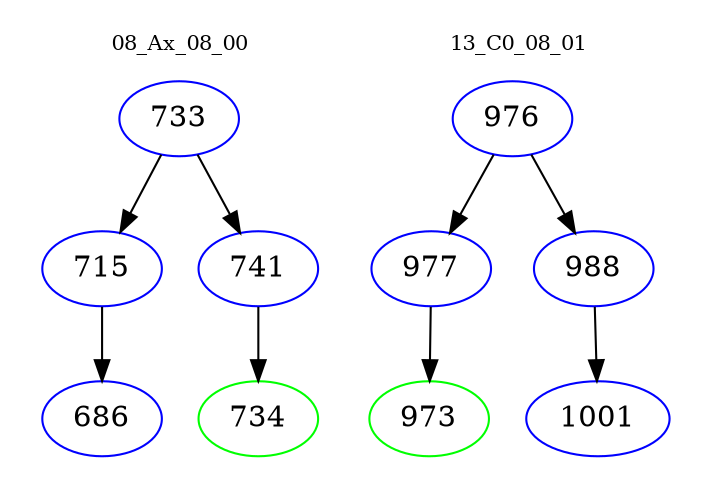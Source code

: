 digraph{
subgraph cluster_0 {
color = white
label = "08_Ax_08_00";
fontsize=10;
T0_733 [label="733", color="blue"]
T0_733 -> T0_715 [color="black"]
T0_715 [label="715", color="blue"]
T0_715 -> T0_686 [color="black"]
T0_686 [label="686", color="blue"]
T0_733 -> T0_741 [color="black"]
T0_741 [label="741", color="blue"]
T0_741 -> T0_734 [color="black"]
T0_734 [label="734", color="green"]
}
subgraph cluster_1 {
color = white
label = "13_C0_08_01";
fontsize=10;
T1_976 [label="976", color="blue"]
T1_976 -> T1_977 [color="black"]
T1_977 [label="977", color="blue"]
T1_977 -> T1_973 [color="black"]
T1_973 [label="973", color="green"]
T1_976 -> T1_988 [color="black"]
T1_988 [label="988", color="blue"]
T1_988 -> T1_1001 [color="black"]
T1_1001 [label="1001", color="blue"]
}
}
